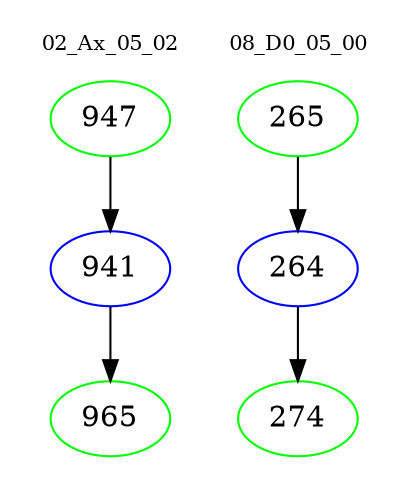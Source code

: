 digraph{
subgraph cluster_0 {
color = white
label = "02_Ax_05_02";
fontsize=10;
T0_947 [label="947", color="green"]
T0_947 -> T0_941 [color="black"]
T0_941 [label="941", color="blue"]
T0_941 -> T0_965 [color="black"]
T0_965 [label="965", color="green"]
}
subgraph cluster_1 {
color = white
label = "08_D0_05_00";
fontsize=10;
T1_265 [label="265", color="green"]
T1_265 -> T1_264 [color="black"]
T1_264 [label="264", color="blue"]
T1_264 -> T1_274 [color="black"]
T1_274 [label="274", color="green"]
}
}

